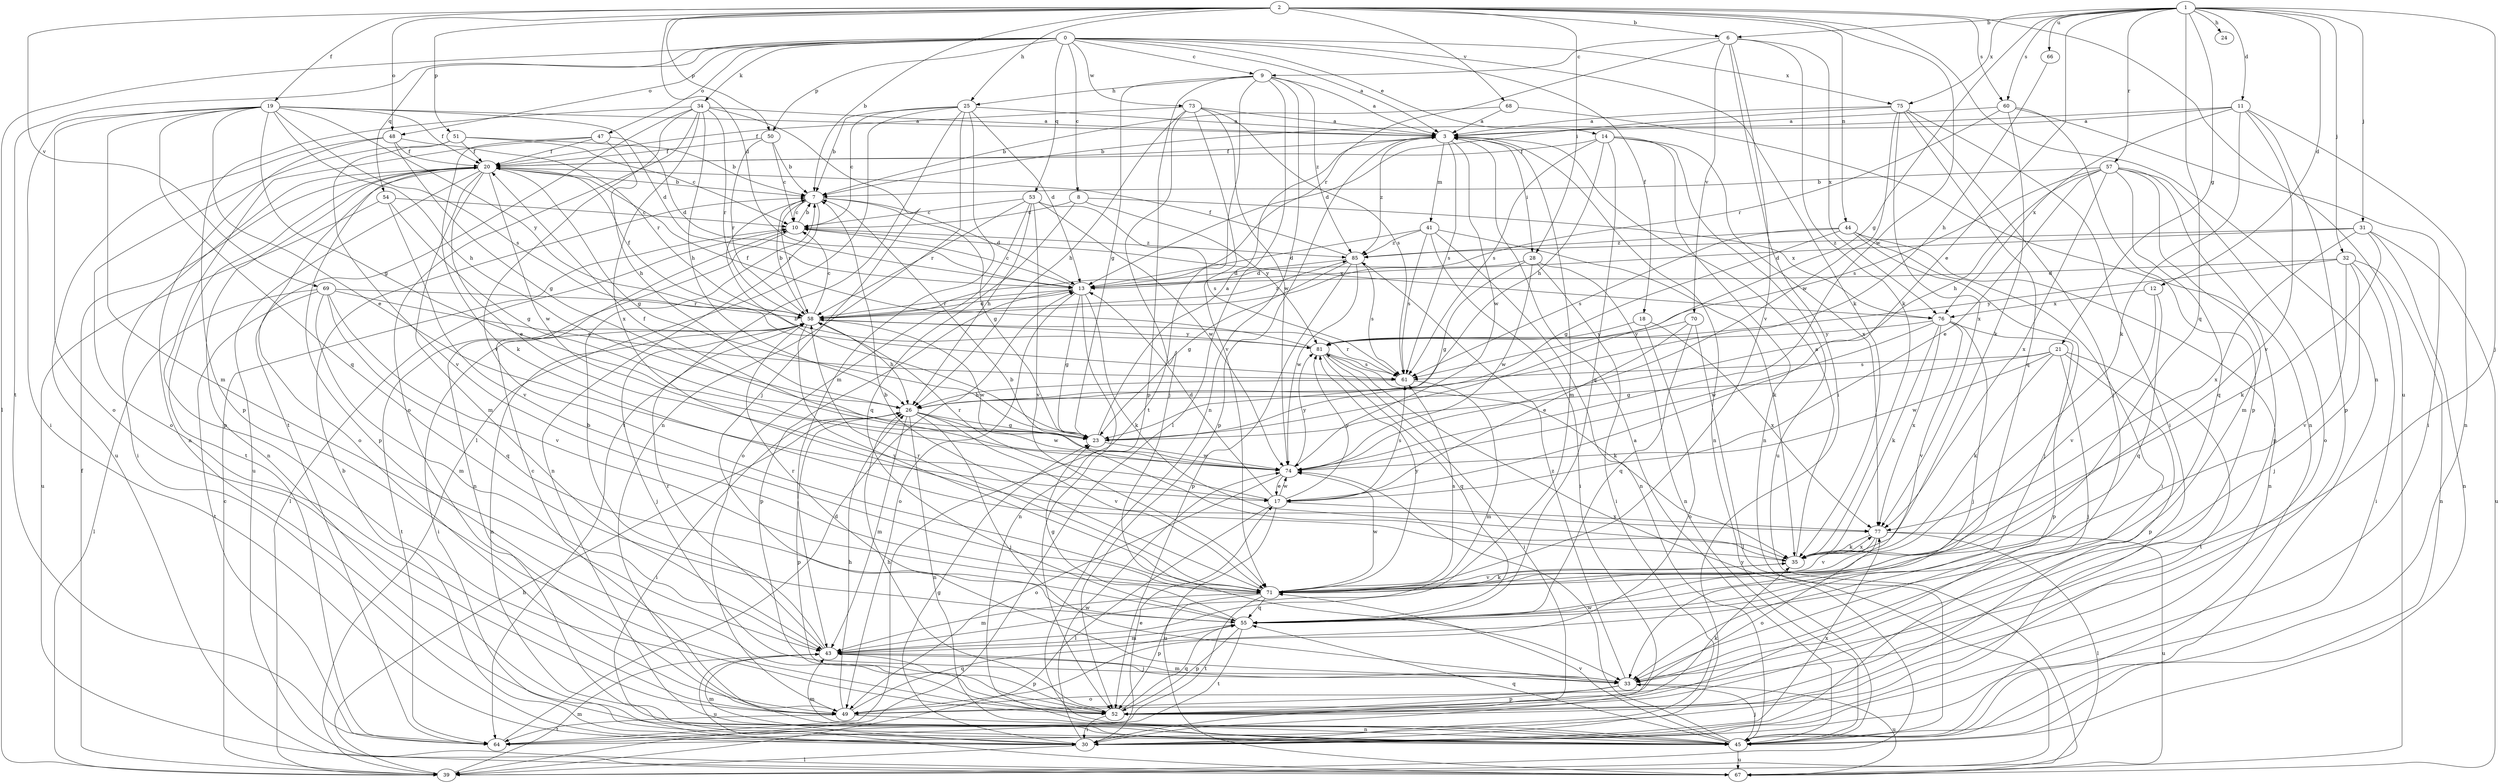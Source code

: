 strict digraph  {
0;
1;
2;
3;
6;
7;
8;
9;
10;
11;
12;
13;
14;
17;
18;
19;
20;
21;
23;
24;
25;
26;
28;
30;
31;
32;
33;
34;
35;
39;
41;
43;
44;
45;
47;
48;
49;
50;
51;
52;
53;
54;
55;
57;
58;
60;
61;
64;
66;
67;
68;
69;
70;
71;
73;
74;
75;
76;
77;
81;
85;
0 -> 3  [label=a];
0 -> 8  [label=c];
0 -> 9  [label=c];
0 -> 14  [label=e];
0 -> 18  [label=f];
0 -> 34  [label=k];
0 -> 35  [label=k];
0 -> 39  [label=l];
0 -> 47  [label=o];
0 -> 48  [label=o];
0 -> 50  [label=p];
0 -> 53  [label=q];
0 -> 54  [label=q];
0 -> 64  [label=t];
0 -> 73  [label=w];
0 -> 75  [label=x];
1 -> 6  [label=b];
1 -> 11  [label=d];
1 -> 12  [label=d];
1 -> 17  [label=e];
1 -> 21  [label=g];
1 -> 23  [label=g];
1 -> 24  [label=h];
1 -> 31  [label=j];
1 -> 32  [label=j];
1 -> 33  [label=j];
1 -> 55  [label=q];
1 -> 57  [label=r];
1 -> 60  [label=s];
1 -> 66  [label=u];
1 -> 75  [label=x];
2 -> 6  [label=b];
2 -> 7  [label=b];
2 -> 13  [label=d];
2 -> 19  [label=f];
2 -> 25  [label=h];
2 -> 28  [label=i];
2 -> 44  [label=n];
2 -> 45  [label=n];
2 -> 48  [label=o];
2 -> 50  [label=p];
2 -> 51  [label=p];
2 -> 60  [label=s];
2 -> 67  [label=u];
2 -> 68  [label=v];
2 -> 69  [label=v];
2 -> 74  [label=w];
3 -> 20  [label=f];
3 -> 28  [label=i];
3 -> 41  [label=m];
3 -> 43  [label=m];
3 -> 45  [label=n];
3 -> 52  [label=p];
3 -> 61  [label=s];
3 -> 74  [label=w];
3 -> 85  [label=z];
6 -> 9  [label=c];
6 -> 30  [label=i];
6 -> 35  [label=k];
6 -> 58  [label=r];
6 -> 70  [label=v];
6 -> 71  [label=v];
6 -> 76  [label=x];
7 -> 10  [label=c];
7 -> 13  [label=d];
7 -> 23  [label=g];
7 -> 45  [label=n];
7 -> 58  [label=r];
8 -> 10  [label=c];
8 -> 55  [label=q];
8 -> 76  [label=x];
8 -> 81  [label=y];
9 -> 3  [label=a];
9 -> 23  [label=g];
9 -> 25  [label=h];
9 -> 39  [label=l];
9 -> 45  [label=n];
9 -> 52  [label=p];
9 -> 64  [label=t];
9 -> 85  [label=z];
10 -> 7  [label=b];
10 -> 39  [label=l];
10 -> 45  [label=n];
10 -> 76  [label=x];
10 -> 85  [label=z];
11 -> 3  [label=a];
11 -> 7  [label=b];
11 -> 35  [label=k];
11 -> 45  [label=n];
11 -> 52  [label=p];
11 -> 71  [label=v];
11 -> 76  [label=x];
12 -> 55  [label=q];
12 -> 71  [label=v];
12 -> 76  [label=x];
13 -> 10  [label=c];
13 -> 23  [label=g];
13 -> 35  [label=k];
13 -> 45  [label=n];
13 -> 49  [label=o];
13 -> 52  [label=p];
13 -> 58  [label=r];
14 -> 20  [label=f];
14 -> 26  [label=h];
14 -> 45  [label=n];
14 -> 55  [label=q];
14 -> 61  [label=s];
14 -> 67  [label=u];
14 -> 77  [label=x];
17 -> 13  [label=d];
17 -> 39  [label=l];
17 -> 58  [label=r];
17 -> 61  [label=s];
17 -> 67  [label=u];
17 -> 74  [label=w];
17 -> 77  [label=x];
17 -> 81  [label=y];
18 -> 49  [label=o];
18 -> 77  [label=x];
18 -> 81  [label=y];
19 -> 3  [label=a];
19 -> 13  [label=d];
19 -> 17  [label=e];
19 -> 20  [label=f];
19 -> 23  [label=g];
19 -> 26  [label=h];
19 -> 30  [label=i];
19 -> 43  [label=m];
19 -> 49  [label=o];
19 -> 55  [label=q];
19 -> 61  [label=s];
19 -> 81  [label=y];
20 -> 7  [label=b];
20 -> 17  [label=e];
20 -> 23  [label=g];
20 -> 30  [label=i];
20 -> 43  [label=m];
20 -> 45  [label=n];
20 -> 49  [label=o];
20 -> 52  [label=p];
20 -> 64  [label=t];
20 -> 67  [label=u];
20 -> 74  [label=w];
21 -> 23  [label=g];
21 -> 33  [label=j];
21 -> 35  [label=k];
21 -> 52  [label=p];
21 -> 61  [label=s];
21 -> 64  [label=t];
21 -> 74  [label=w];
23 -> 3  [label=a];
23 -> 7  [label=b];
23 -> 74  [label=w];
25 -> 3  [label=a];
25 -> 7  [label=b];
25 -> 10  [label=c];
25 -> 13  [label=d];
25 -> 39  [label=l];
25 -> 43  [label=m];
25 -> 45  [label=n];
25 -> 64  [label=t];
26 -> 23  [label=g];
26 -> 30  [label=i];
26 -> 33  [label=j];
26 -> 43  [label=m];
26 -> 45  [label=n];
26 -> 52  [label=p];
26 -> 71  [label=v];
26 -> 74  [label=w];
28 -> 13  [label=d];
28 -> 23  [label=g];
28 -> 30  [label=i];
28 -> 45  [label=n];
28 -> 74  [label=w];
30 -> 7  [label=b];
30 -> 17  [label=e];
30 -> 23  [label=g];
30 -> 39  [label=l];
30 -> 43  [label=m];
30 -> 74  [label=w];
30 -> 77  [label=x];
31 -> 13  [label=d];
31 -> 35  [label=k];
31 -> 45  [label=n];
31 -> 67  [label=u];
31 -> 77  [label=x];
31 -> 85  [label=z];
32 -> 13  [label=d];
32 -> 30  [label=i];
32 -> 33  [label=j];
32 -> 45  [label=n];
32 -> 71  [label=v];
32 -> 81  [label=y];
33 -> 43  [label=m];
33 -> 49  [label=o];
33 -> 52  [label=p];
33 -> 67  [label=u];
33 -> 85  [label=z];
34 -> 3  [label=a];
34 -> 26  [label=h];
34 -> 33  [label=j];
34 -> 49  [label=o];
34 -> 52  [label=p];
34 -> 58  [label=r];
34 -> 64  [label=t];
34 -> 71  [label=v];
34 -> 77  [label=x];
35 -> 3  [label=a];
35 -> 7  [label=b];
35 -> 71  [label=v];
35 -> 77  [label=x];
39 -> 10  [label=c];
39 -> 20  [label=f];
39 -> 26  [label=h];
39 -> 43  [label=m];
39 -> 81  [label=y];
41 -> 13  [label=d];
41 -> 30  [label=i];
41 -> 35  [label=k];
41 -> 45  [label=n];
41 -> 61  [label=s];
41 -> 85  [label=z];
43 -> 7  [label=b];
43 -> 33  [label=j];
43 -> 52  [label=p];
43 -> 58  [label=r];
43 -> 67  [label=u];
44 -> 23  [label=g];
44 -> 30  [label=i];
44 -> 33  [label=j];
44 -> 45  [label=n];
44 -> 61  [label=s];
44 -> 85  [label=z];
45 -> 3  [label=a];
45 -> 33  [label=j];
45 -> 43  [label=m];
45 -> 55  [label=q];
45 -> 67  [label=u];
45 -> 71  [label=v];
45 -> 74  [label=w];
47 -> 13  [label=d];
47 -> 20  [label=f];
47 -> 26  [label=h];
47 -> 35  [label=k];
47 -> 52  [label=p];
48 -> 20  [label=f];
48 -> 23  [label=g];
48 -> 45  [label=n];
48 -> 58  [label=r];
48 -> 67  [label=u];
49 -> 10  [label=c];
49 -> 26  [label=h];
49 -> 45  [label=n];
49 -> 55  [label=q];
49 -> 64  [label=t];
50 -> 7  [label=b];
50 -> 10  [label=c];
50 -> 20  [label=f];
50 -> 58  [label=r];
51 -> 7  [label=b];
51 -> 10  [label=c];
51 -> 20  [label=f];
51 -> 49  [label=o];
51 -> 71  [label=v];
52 -> 26  [label=h];
52 -> 30  [label=i];
52 -> 35  [label=k];
52 -> 55  [label=q];
53 -> 10  [label=c];
53 -> 26  [label=h];
53 -> 49  [label=o];
53 -> 58  [label=r];
53 -> 61  [label=s];
53 -> 71  [label=v];
53 -> 74  [label=w];
54 -> 10  [label=c];
54 -> 23  [label=g];
54 -> 67  [label=u];
54 -> 71  [label=v];
55 -> 23  [label=g];
55 -> 43  [label=m];
55 -> 52  [label=p];
55 -> 58  [label=r];
55 -> 64  [label=t];
57 -> 7  [label=b];
57 -> 17  [label=e];
57 -> 26  [label=h];
57 -> 43  [label=m];
57 -> 49  [label=o];
57 -> 52  [label=p];
57 -> 55  [label=q];
57 -> 61  [label=s];
57 -> 77  [label=x];
58 -> 7  [label=b];
58 -> 10  [label=c];
58 -> 13  [label=d];
58 -> 20  [label=f];
58 -> 26  [label=h];
58 -> 30  [label=i];
58 -> 33  [label=j];
58 -> 45  [label=n];
58 -> 64  [label=t];
58 -> 71  [label=v];
58 -> 74  [label=w];
58 -> 81  [label=y];
58 -> 85  [label=z];
60 -> 3  [label=a];
60 -> 30  [label=i];
60 -> 35  [label=k];
60 -> 52  [label=p];
60 -> 58  [label=r];
61 -> 26  [label=h];
61 -> 43  [label=m];
61 -> 58  [label=r];
64 -> 13  [label=d];
66 -> 26  [label=h];
68 -> 3  [label=a];
68 -> 7  [label=b];
68 -> 45  [label=n];
69 -> 39  [label=l];
69 -> 43  [label=m];
69 -> 55  [label=q];
69 -> 58  [label=r];
69 -> 61  [label=s];
69 -> 64  [label=t];
69 -> 71  [label=v];
70 -> 17  [label=e];
70 -> 39  [label=l];
70 -> 55  [label=q];
70 -> 81  [label=y];
71 -> 7  [label=b];
71 -> 35  [label=k];
71 -> 43  [label=m];
71 -> 52  [label=p];
71 -> 55  [label=q];
71 -> 58  [label=r];
71 -> 61  [label=s];
71 -> 64  [label=t];
71 -> 74  [label=w];
71 -> 81  [label=y];
73 -> 3  [label=a];
73 -> 20  [label=f];
73 -> 26  [label=h];
73 -> 33  [label=j];
73 -> 61  [label=s];
73 -> 71  [label=v];
73 -> 74  [label=w];
74 -> 17  [label=e];
74 -> 20  [label=f];
74 -> 49  [label=o];
74 -> 81  [label=y];
75 -> 3  [label=a];
75 -> 13  [label=d];
75 -> 30  [label=i];
75 -> 33  [label=j];
75 -> 55  [label=q];
75 -> 74  [label=w];
75 -> 77  [label=x];
76 -> 33  [label=j];
76 -> 35  [label=k];
76 -> 52  [label=p];
76 -> 71  [label=v];
76 -> 74  [label=w];
76 -> 77  [label=x];
76 -> 81  [label=y];
77 -> 35  [label=k];
77 -> 39  [label=l];
77 -> 49  [label=o];
77 -> 67  [label=u];
77 -> 71  [label=v];
81 -> 20  [label=f];
81 -> 30  [label=i];
81 -> 35  [label=k];
81 -> 55  [label=q];
81 -> 61  [label=s];
85 -> 13  [label=d];
85 -> 20  [label=f];
85 -> 23  [label=g];
85 -> 52  [label=p];
85 -> 61  [label=s];
85 -> 74  [label=w];
}
